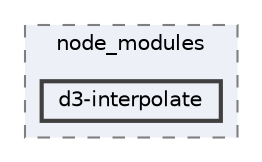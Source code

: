 digraph "C:/Users/arisc/OneDrive/Documents/GitHub/FINAL/EcoEats-Project/node_modules/d3-interpolate"
{
 // LATEX_PDF_SIZE
  bgcolor="transparent";
  edge [fontname=Helvetica,fontsize=10,labelfontname=Helvetica,labelfontsize=10];
  node [fontname=Helvetica,fontsize=10,shape=box,height=0.2,width=0.4];
  compound=true
  subgraph clusterdir_5091f2b68170d33f954320199e2fed0a {
    graph [ bgcolor="#edf0f7", pencolor="grey50", label="node_modules", fontname=Helvetica,fontsize=10 style="filled,dashed", URL="dir_5091f2b68170d33f954320199e2fed0a.html",tooltip=""]
  dir_49115824829fc40660ecfd98c944f563 [label="d3-interpolate", fillcolor="#edf0f7", color="grey25", style="filled,bold", URL="dir_49115824829fc40660ecfd98c944f563.html",tooltip=""];
  }
}

